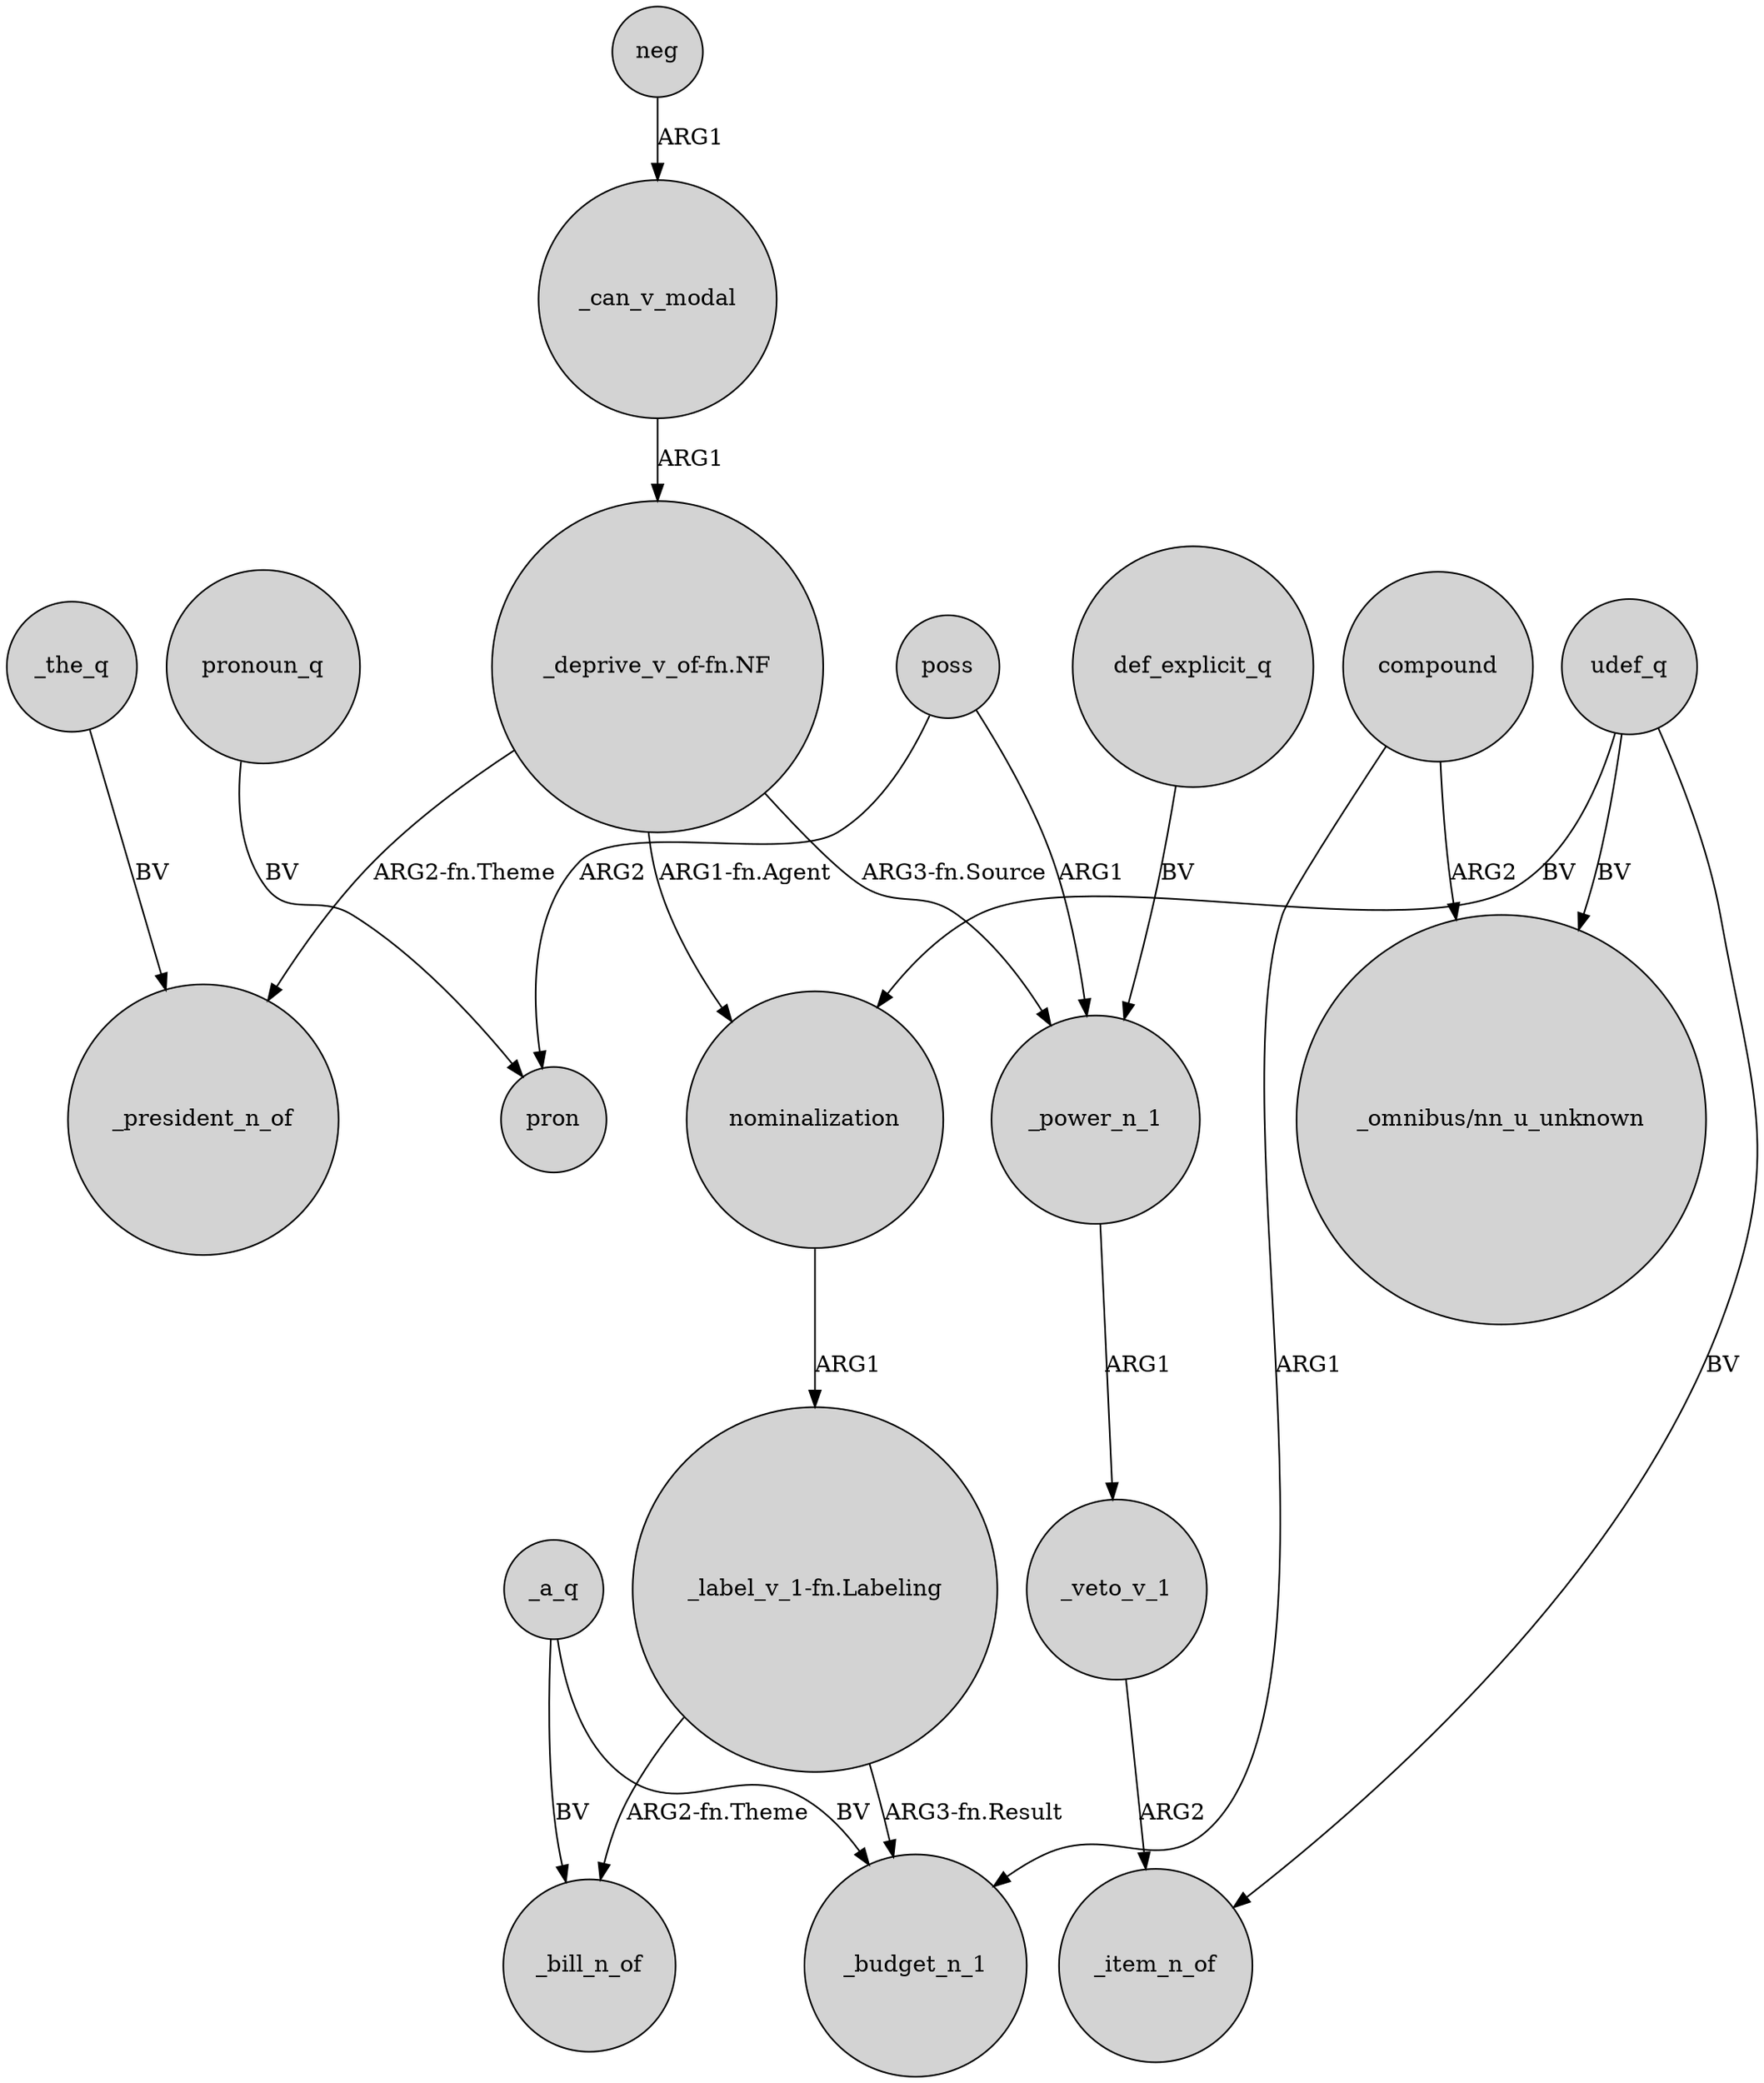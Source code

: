 digraph {
	node [shape=circle style=filled]
	_veto_v_1 -> _item_n_of [label=ARG2]
	_a_q -> _budget_n_1 [label=BV]
	nominalization -> "_label_v_1-fn.Labeling" [label=ARG1]
	_can_v_modal -> "_deprive_v_of-fn.NF" [label=ARG1]
	poss -> pron [label=ARG2]
	_a_q -> _bill_n_of [label=BV]
	"_deprive_v_of-fn.NF" -> _power_n_1 [label="ARG3-fn.Source"]
	compound -> "_omnibus/nn_u_unknown" [label=ARG2]
	def_explicit_q -> _power_n_1 [label=BV]
	_power_n_1 -> _veto_v_1 [label=ARG1]
	"_label_v_1-fn.Labeling" -> _budget_n_1 [label="ARG3-fn.Result"]
	compound -> _budget_n_1 [label=ARG1]
	poss -> _power_n_1 [label=ARG1]
	"_deprive_v_of-fn.NF" -> _president_n_of [label="ARG2-fn.Theme"]
	"_deprive_v_of-fn.NF" -> nominalization [label="ARG1-fn.Agent"]
	pronoun_q -> pron [label=BV]
	udef_q -> _item_n_of [label=BV]
	_the_q -> _president_n_of [label=BV]
	udef_q -> nominalization [label=BV]
	udef_q -> "_omnibus/nn_u_unknown" [label=BV]
	"_label_v_1-fn.Labeling" -> _bill_n_of [label="ARG2-fn.Theme"]
	neg -> _can_v_modal [label=ARG1]
}
